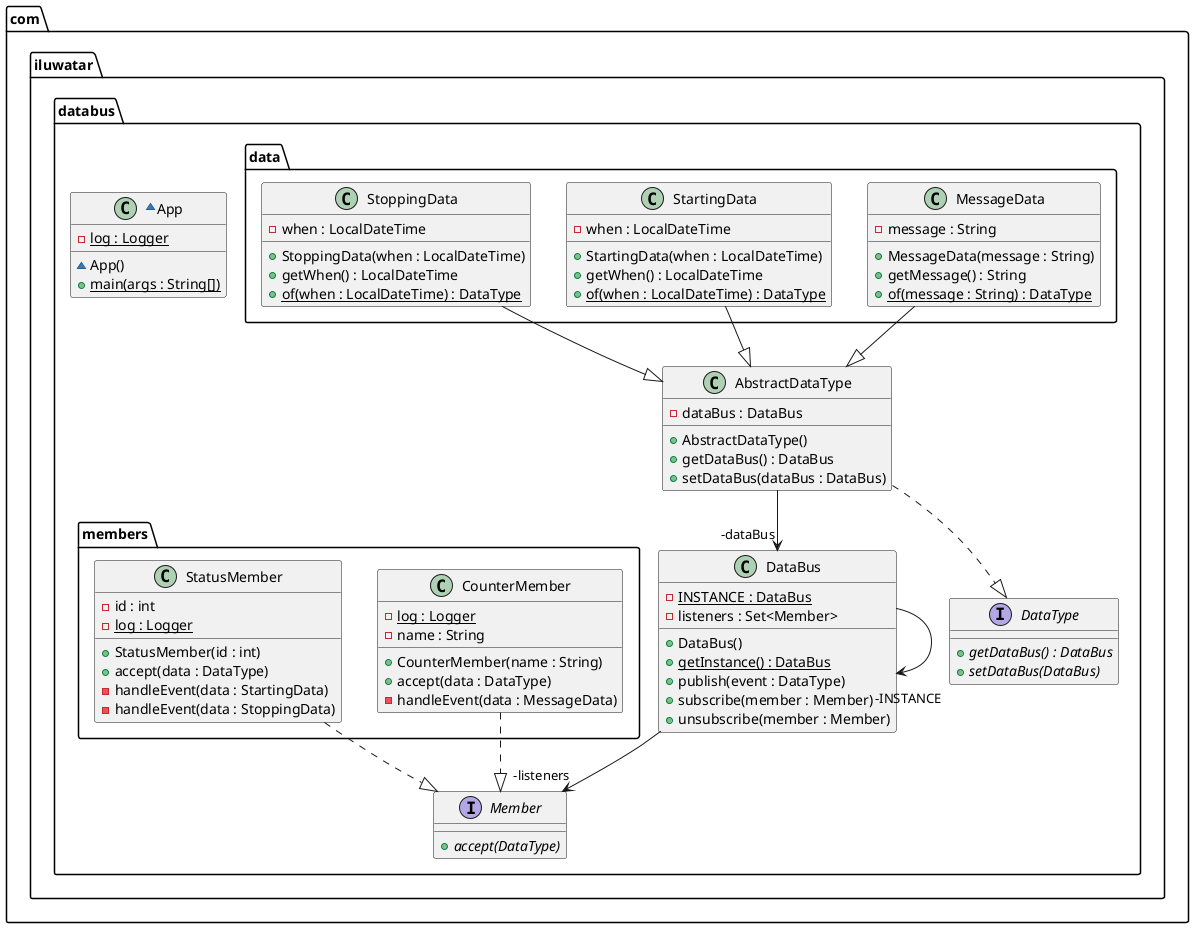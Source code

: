 @startuml
package com.iluwatar.databus {
  class AbstractDataType {
    - dataBus : DataBus
    + AbstractDataType()
    + getDataBus() : DataBus
    + setDataBus(dataBus : DataBus)
  }
  ~class App {
    - log : Logger {static}
    ~ App()
    + main(args : String[]) {static}
  }
  class DataBus {
    - INSTANCE : DataBus {static}
    - listeners : Set<Member>
    + DataBus()
    + getInstance() : DataBus {static}
    + publish(event : DataType)
    + subscribe(member : Member)
    + unsubscribe(member : Member)
  }
  interface DataType {
    + getDataBus() : DataBus {abstract}
    + setDataBus(DataBus) {abstract}
  }
  interface Member {
    + accept(DataType) {abstract}
  }
}
package com.iluwatar.databus.data {
  class MessageData {
    - message : String
    + MessageData(message : String)
    + getMessage() : String
    + of(message : String) : DataType {static}
  }
  class StartingData {
    - when : LocalDateTime
    + StartingData(when : LocalDateTime)
    + getWhen() : LocalDateTime
    + of(when : LocalDateTime) : DataType {static}
  }
  class StoppingData {
    - when : LocalDateTime
    + StoppingData(when : LocalDateTime)
    + getWhen() : LocalDateTime
    + of(when : LocalDateTime) : DataType {static}
  }
}
package com.iluwatar.databus.members {
  class CounterMember {
    - log : Logger {static}
    - name : String
    + CounterMember(name : String)
    + accept(data : DataType)
    - handleEvent(data : MessageData)
  }
  class StatusMember {
    - id : int
    - log : Logger {static}
    + StatusMember(id : int)
    + accept(data : DataType)
    - handleEvent(data : StartingData)
    - handleEvent(data : StoppingData)
  }
}
AbstractDataType -->  "-dataBus" DataBus
DataBus -->  "-INSTANCE" DataBus
DataBus -->  "-listeners" Member
AbstractDataType ..|> DataType 
MessageData --|> AbstractDataType 
StartingData --|> AbstractDataType 
StoppingData --|> AbstractDataType 
CounterMember ..|> Member 
StatusMember ..|> Member 
@enduml